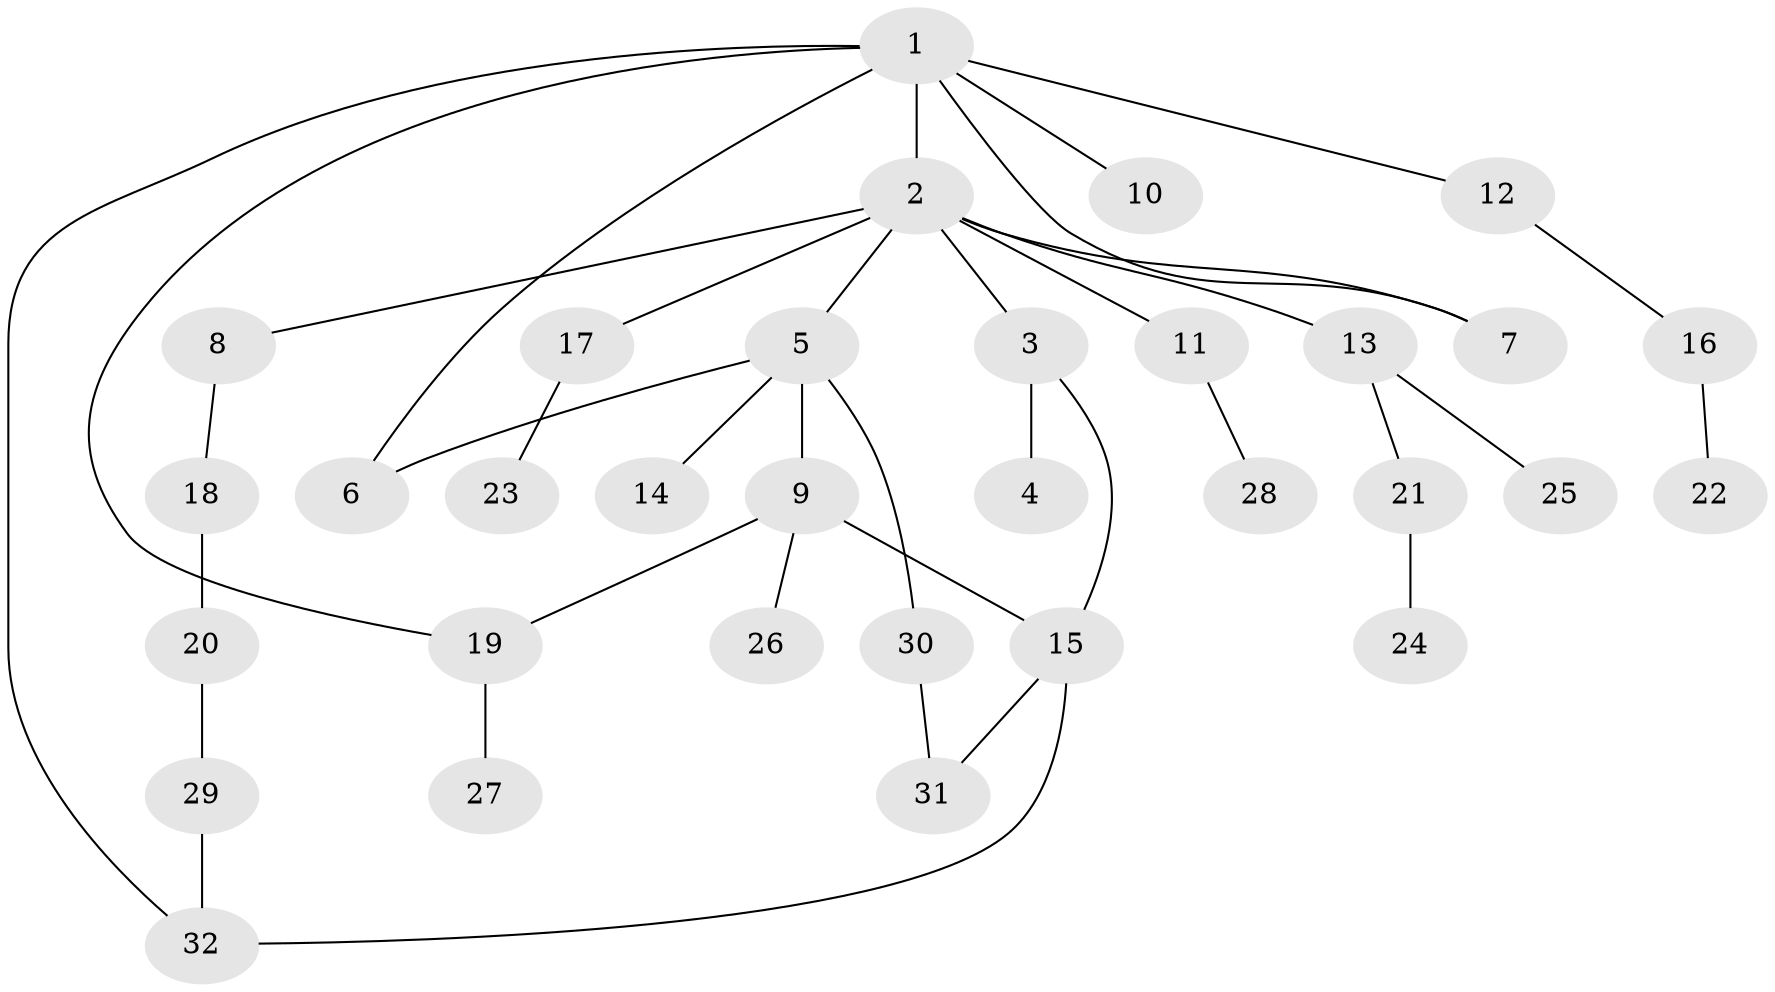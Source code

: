 // original degree distribution, {6: 0.03125, 8: 0.015625, 5: 0.015625, 2: 0.359375, 3: 0.1875, 4: 0.0625, 1: 0.328125}
// Generated by graph-tools (version 1.1) at 2025/34/03/09/25 02:34:02]
// undirected, 32 vertices, 38 edges
graph export_dot {
graph [start="1"]
  node [color=gray90,style=filled];
  1;
  2;
  3;
  4;
  5;
  6;
  7;
  8;
  9;
  10;
  11;
  12;
  13;
  14;
  15;
  16;
  17;
  18;
  19;
  20;
  21;
  22;
  23;
  24;
  25;
  26;
  27;
  28;
  29;
  30;
  31;
  32;
  1 -- 2 [weight=1.0];
  1 -- 6 [weight=1.0];
  1 -- 7 [weight=1.0];
  1 -- 10 [weight=1.0];
  1 -- 12 [weight=1.0];
  1 -- 19 [weight=1.0];
  1 -- 32 [weight=1.0];
  2 -- 3 [weight=1.0];
  2 -- 5 [weight=1.0];
  2 -- 7 [weight=1.0];
  2 -- 8 [weight=1.0];
  2 -- 11 [weight=1.0];
  2 -- 13 [weight=1.0];
  2 -- 17 [weight=1.0];
  3 -- 4 [weight=2.0];
  3 -- 15 [weight=1.0];
  5 -- 6 [weight=1.0];
  5 -- 9 [weight=1.0];
  5 -- 14 [weight=1.0];
  5 -- 30 [weight=1.0];
  8 -- 18 [weight=1.0];
  9 -- 15 [weight=1.0];
  9 -- 19 [weight=1.0];
  9 -- 26 [weight=1.0];
  11 -- 28 [weight=1.0];
  12 -- 16 [weight=1.0];
  13 -- 21 [weight=1.0];
  13 -- 25 [weight=2.0];
  15 -- 31 [weight=1.0];
  15 -- 32 [weight=1.0];
  16 -- 22 [weight=1.0];
  17 -- 23 [weight=1.0];
  18 -- 20 [weight=1.0];
  19 -- 27 [weight=1.0];
  20 -- 29 [weight=2.0];
  21 -- 24 [weight=1.0];
  29 -- 32 [weight=1.0];
  30 -- 31 [weight=1.0];
}
